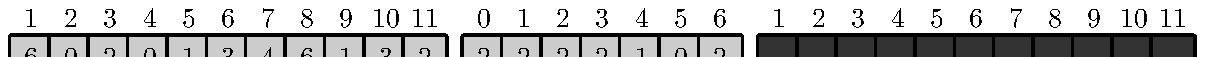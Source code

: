 % A start at 1, C start at 0
vardef counting_sort_init(suffix A, B, C)(expr ALength, BLength, CLength) :=
	for i = 0 upto CLength:
		C[i] := 0;
	endfor;

	for i = 1 upto BLength:
		B[i] := -1;	% negative represent not assigned
	endfor;

	for i = 1 upto ALength:
		numeric tmp;
		tmp := A[i];
		if (0 <= tmp) and (tmp <= CLength):
			C[tmp] := C[tmp] + 1;
		fi;
	endfor;
enddef;
% C start at 0
vardef counting_sort_recount(suffix C)(expr CLength) :=
	for i = 1 upto CLength:
		C[i] := C[i] + C[i-1];
	endfor;
enddef;

vardef img_counting_sort(suffix A, B, C)(expr ALength, BLength, CLength, gsize, withhead) :=
image(
	path pelement;
	pelement := unitsquare shifted (-0.5, -0.5) scaled gsize;

	for i = 1 upto ALength:
		pair shiftp;
		shiftp := (gsize * i, 0);
		draw pelement shifted shiftp withcolor black withpen (pencircle scaled 0.2gsize);
		fill pelement shifted shiftp withcolor 0.8 white;
		label(decimal(A[i]), shiftp) withcolor black;

		if withhead:
			label(decimal(i), (xpart shiftp, gsize)) withcolor black;
		fi;
	endfor;

	for i = 0 upto CLength:
		pair shiftp;
		shiftp := (gsize * (i + 1.5 + ALength), 0);
		draw pelement shifted shiftp withcolor black withpen (pencircle scaled 0.2gsize);
		fill pelement shifted shiftp withcolor 0.8 white;
		label(decimal(C[i]), shiftp) withcolor black;

		if withhead:
			label(decimal(i), (xpart shiftp, gsize)) withcolor black;
		fi;
	endfor;

	for i = 1 upto BLength:
		pair shiftp;
		shiftp := (gsize * (i + 2 + ALength + CLength), 0);
		if B[i] < 0:	% not assigned
			draw pelement shifted shiftp withcolor black withpen (pencircle scaled 0.2gsize);
			fill pelement shifted shiftp withcolor 0.2 white;
		else:
			draw pelement shifted shiftp withcolor black withpen (pencircle scaled 0.2gsize);
			fill pelement shifted shiftp withcolor 0.8 white;
			label(decimal(B[i]), shiftp) withcolor black;
		fi;

		if withhead:
			label(decimal(i), (xpart shiftp, gsize)) withcolor black;
		fi;
	endfor;
)
enddef;

vardef imgEgihtTwoOne(expr recurselevel) :=
image(
	numeric ALength;	% don't use 'length' which is keyword used by arrow
	numeric A[];
	A[1] := 6;
	A[2] := 0;
	A[3] := 2;
	A[4] := 0;
	A[5] := 1;
	A[6] := 3;
	A[7] := 4;
	A[8] := 6;
	A[9] := 1;
	A[10] := 3;
	A[11] := 2;
	ALength := 11;

	numeric C[];
	numeric CLength;
	CLength := 6;

	numeric B[];
	numeric BLength;
	BLength := ALength;

	numeric localcnt;
	localcnt := 1;

	% init
	counting_sort_init(A, B, C)(ALength, BLength, CLength);
	if localcnt = recurselevel:
		draw img_counting_sort(A, B, C)(ALength, BLength, CLength, .5cm, true);
	fi;
	localcnt := localcnt + 1;
	% recount
	counting_sort_recount(C)(CLength);
	if localcnt = recurselevel:
		draw img_counting_sort(A, B, C)(ALength, BLength, CLength, .5cm, false);
	fi;
	localcnt := localcnt + 1;
	% sort
	for j = ALength downto 1:
		numeric tmp;
		tmp := A[j];
		B[C[tmp]] := tmp;
		C[tmp] := C[tmp] - 1;

		if localcnt = recurselevel:
			draw img_counting_sort(A, B, C)(ALength, BLength, CLength, .5cm, false);
		fi;
		localcnt := localcnt + 1;
	endfor;
)
enddef;

beginfig(1);
	draw imgEgihtTwoOne(1);
endfig;

beginfig(2);
	draw imgEgihtTwoOne(2);
endfig;

beginfig(3);
	draw imgEgihtTwoOne(3);
endfig;

beginfig(4);
	draw imgEgihtTwoOne(4);
endfig;

beginfig(5);
	draw imgEgihtTwoOne(5);
endfig;

beginfig(6);
	draw imgEgihtTwoOne(6);
endfig;

beginfig(7);
	draw imgEgihtTwoOne(7);
endfig;

beginfig(8);
	draw imgEgihtTwoOne(8);
endfig;

beginfig(9);
	draw imgEgihtTwoOne(9);
endfig;

beginfig(10);
	draw imgEgihtTwoOne(10);
endfig;

beginfig(11);
	draw imgEgihtTwoOne(11);
endfig;

beginfig(12);
	draw imgEgihtTwoOne(12);
endfig;

beginfig(13);
	draw imgEgihtTwoOne(13);
endfig;

end;
